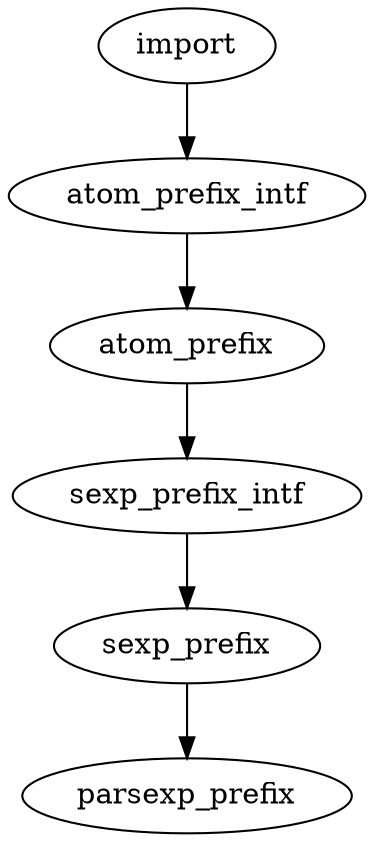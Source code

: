 digraph {
	sexp_prefix -> parsexp_prefix;
	atom_prefix -> sexp_prefix_intf;
	sexp_prefix_intf -> sexp_prefix;
	import -> atom_prefix_intf;
	atom_prefix_intf -> atom_prefix;
}


